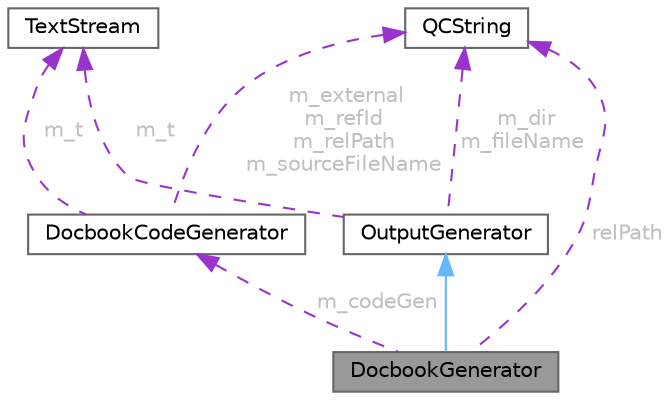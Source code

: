 digraph "DocbookGenerator"
{
 // INTERACTIVE_SVG=YES
 // LATEX_PDF_SIZE
  bgcolor="transparent";
  edge [fontname=Helvetica,fontsize=10,labelfontname=Helvetica,labelfontsize=10];
  node [fontname=Helvetica,fontsize=10,shape=box,height=0.2,width=0.4];
  Node1 [label="DocbookGenerator",height=0.2,width=0.4,color="gray40", fillcolor="grey60", style="filled", fontcolor="black",tooltip=" "];
  Node2 -> Node1 [dir="back",color="steelblue1",style="solid",tooltip=" "];
  Node2 [label="OutputGenerator",height=0.2,width=0.4,color="gray40", fillcolor="white", style="filled",URL="$d3/d8e/class_output_generator.html",tooltip="Base class for specific output generators."];
  Node3 -> Node2 [dir="back",color="darkorchid3",style="dashed",tooltip=" ",label=" m_t",fontcolor="grey" ];
  Node3 [label="TextStream",height=0.2,width=0.4,color="gray40", fillcolor="white", style="filled",URL="$d3/d30/class_text_stream.html",tooltip="Text streaming class that buffers data."];
  Node4 -> Node2 [dir="back",color="darkorchid3",style="dashed",tooltip=" ",label=" m_dir\nm_fileName",fontcolor="grey" ];
  Node4 [label="QCString",height=0.2,width=0.4,color="gray40", fillcolor="white", style="filled",URL="$d9/d45/class_q_c_string.html",tooltip="This is an alternative implementation of QCString."];
  Node4 -> Node1 [dir="back",color="darkorchid3",style="dashed",tooltip=" ",label=" relPath",fontcolor="grey" ];
  Node5 -> Node1 [dir="back",color="darkorchid3",style="dashed",tooltip=" ",label=" m_codeGen",fontcolor="grey" ];
  Node5 [label="DocbookCodeGenerator",height=0.2,width=0.4,color="gray40", fillcolor="white", style="filled",URL="$d7/d80/class_docbook_code_generator.html",tooltip=" "];
  Node3 -> Node5 [dir="back",color="darkorchid3",style="dashed",tooltip=" ",label=" m_t",fontcolor="grey" ];
  Node4 -> Node5 [dir="back",color="darkorchid3",style="dashed",tooltip=" ",label=" m_external\nm_refId\nm_relPath\nm_sourceFileName",fontcolor="grey" ];
}
